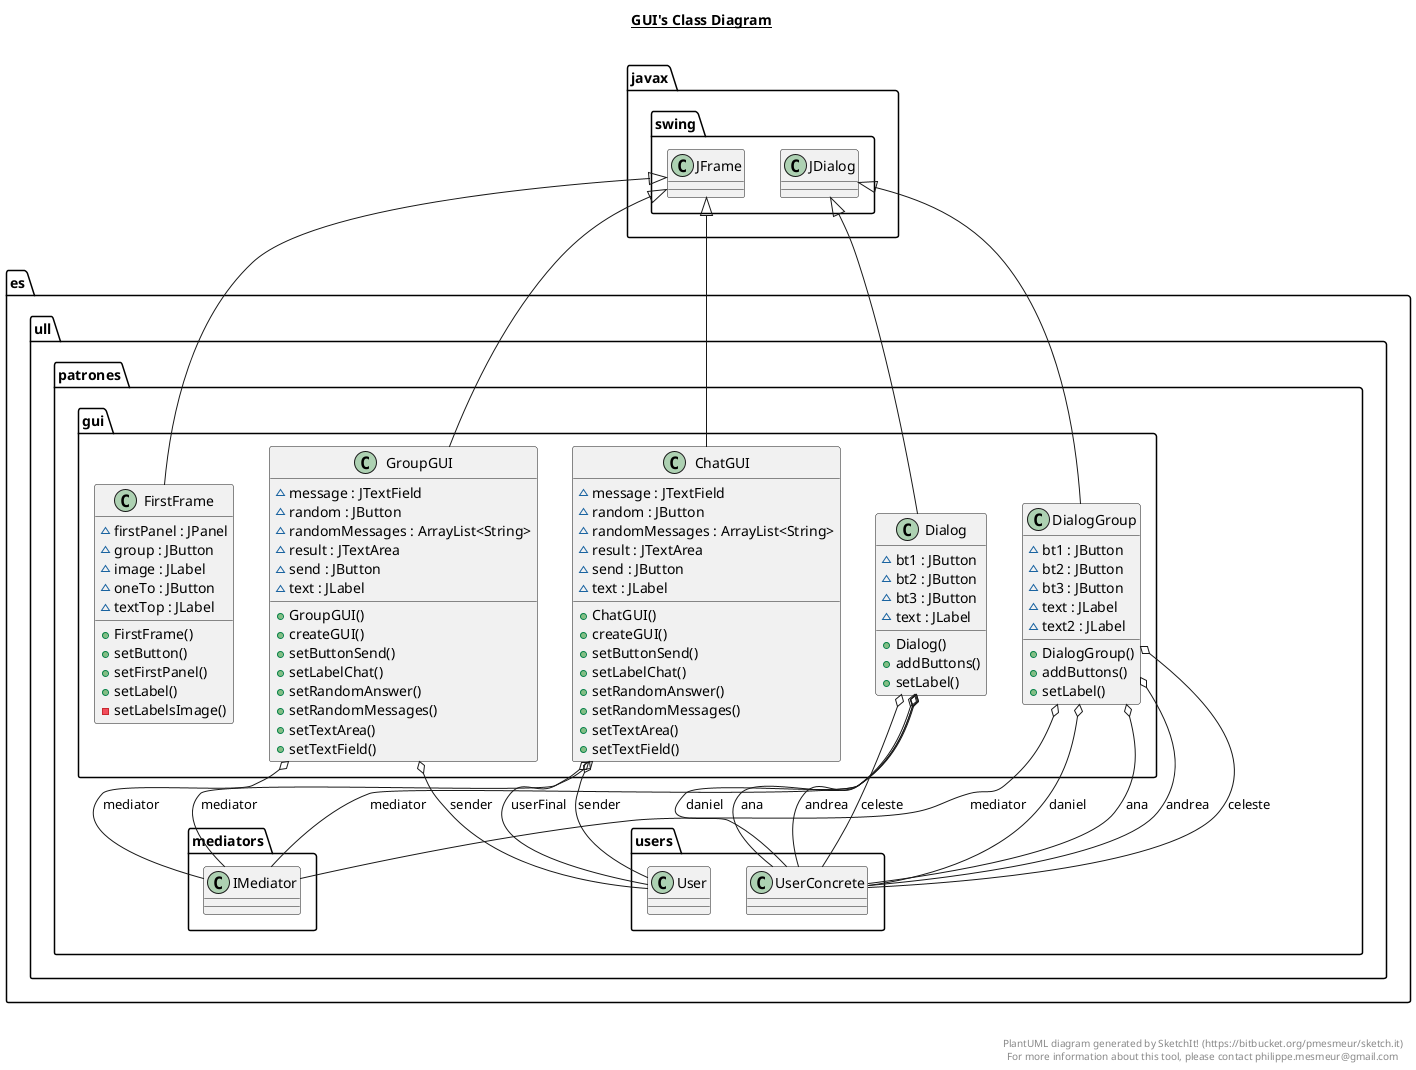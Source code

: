 @startuml

title __GUI's Class Diagram__\n

  namespace es.ull.patrones {
    namespace es.ull.patrones.gui {
      class es.ull.patrones.gui.ChatGUI {
          ~ message : JTextField
          ~ random : JButton
          ~ randomMessages : ArrayList<String>
          ~ result : JTextArea
          ~ send : JButton
          ~ text : JLabel
          + ChatGUI()
          + createGUI()
          + setButtonSend()
          + setLabelChat()
          + setRandomAnswer()
          + setRandomMessages()
          + setTextArea()
          + setTextField()
      }
    }
  }
  

  namespace es.ull.patrones {
    namespace es.ull.patrones.gui {
      class es.ull.patrones.gui.Dialog {
          ~ bt1 : JButton
          ~ bt2 : JButton
          ~ bt3 : JButton
          ~ text : JLabel
          + Dialog()
          + addButtons()
          + setLabel()
      }
    }
  }
  

  namespace es.ull.patrones {
    namespace es.ull.patrones.gui {
      class es.ull.patrones.gui.DialogGroup {
          ~ bt1 : JButton
          ~ bt2 : JButton
          ~ bt3 : JButton
          ~ text : JLabel
          ~ text2 : JLabel
          + DialogGroup()
          + addButtons()
          + setLabel()
      }
    }
  }
  

  namespace es.ull.patrones {
    namespace es.ull.patrones.gui {
      class es.ull.patrones.gui.FirstFrame {
          ~ firstPanel : JPanel
          ~ group : JButton
          ~ image : JLabel
          ~ oneTo : JButton
          ~ textTop : JLabel
          + FirstFrame()
          + setButton()
          + setFirstPanel()
          + setLabel()
          - setLabelsImage()
      }
    }
  }
  

  namespace es.ull.patrones {
    namespace es.ull.patrones.gui {
      class es.ull.patrones.gui.GroupGUI {
          ~ message : JTextField
          ~ random : JButton
          ~ randomMessages : ArrayList<String>
          ~ result : JTextArea
          ~ send : JButton
          ~ text : JLabel
          + GroupGUI()
          + createGUI()
          + setButtonSend()
          + setLabelChat()
          + setRandomAnswer()
          + setRandomMessages()
          + setTextArea()
          + setTextField()
      }
    }
  }
  

  es.ull.patrones.gui.ChatGUI -up-|> javax.swing.JFrame
  es.ull.patrones.gui.ChatGUI o-- es.ull.patrones.mediators.IMediator : mediator
  es.ull.patrones.gui.ChatGUI o-- es.ull.patrones.users.User : sender
  es.ull.patrones.gui.ChatGUI o-- es.ull.patrones.users.User : userFinal
  es.ull.patrones.gui.Dialog -up-|> javax.swing.JDialog
  es.ull.patrones.gui.Dialog o-- es.ull.patrones.users.UserConcrete : ana
  es.ull.patrones.gui.Dialog o-- es.ull.patrones.users.UserConcrete : andrea
  es.ull.patrones.gui.Dialog o-- es.ull.patrones.users.UserConcrete : celeste
  es.ull.patrones.gui.Dialog o-- es.ull.patrones.users.UserConcrete : daniel
  es.ull.patrones.gui.Dialog o-- es.ull.patrones.mediators.IMediator : mediator
  es.ull.patrones.gui.DialogGroup -up-|> javax.swing.JDialog
  es.ull.patrones.gui.DialogGroup o-- es.ull.patrones.users.UserConcrete : ana
  es.ull.patrones.gui.DialogGroup o-- es.ull.patrones.users.UserConcrete : andrea
  es.ull.patrones.gui.DialogGroup o-- es.ull.patrones.users.UserConcrete : celeste
  es.ull.patrones.gui.DialogGroup o-- es.ull.patrones.users.UserConcrete : daniel
  es.ull.patrones.gui.DialogGroup o-- es.ull.patrones.mediators.IMediator : mediator
  es.ull.patrones.gui.FirstFrame -up-|> javax.swing.JFrame
  es.ull.patrones.gui.GroupGUI -up-|> javax.swing.JFrame
  es.ull.patrones.gui.GroupGUI o-- es.ull.patrones.mediators.IMediator : mediator
  es.ull.patrones.gui.GroupGUI o-- es.ull.patrones.users.User : sender


right footer


PlantUML diagram generated by SketchIt! (https://bitbucket.org/pmesmeur/sketch.it)
For more information about this tool, please contact philippe.mesmeur@gmail.com
endfooter

@enduml
